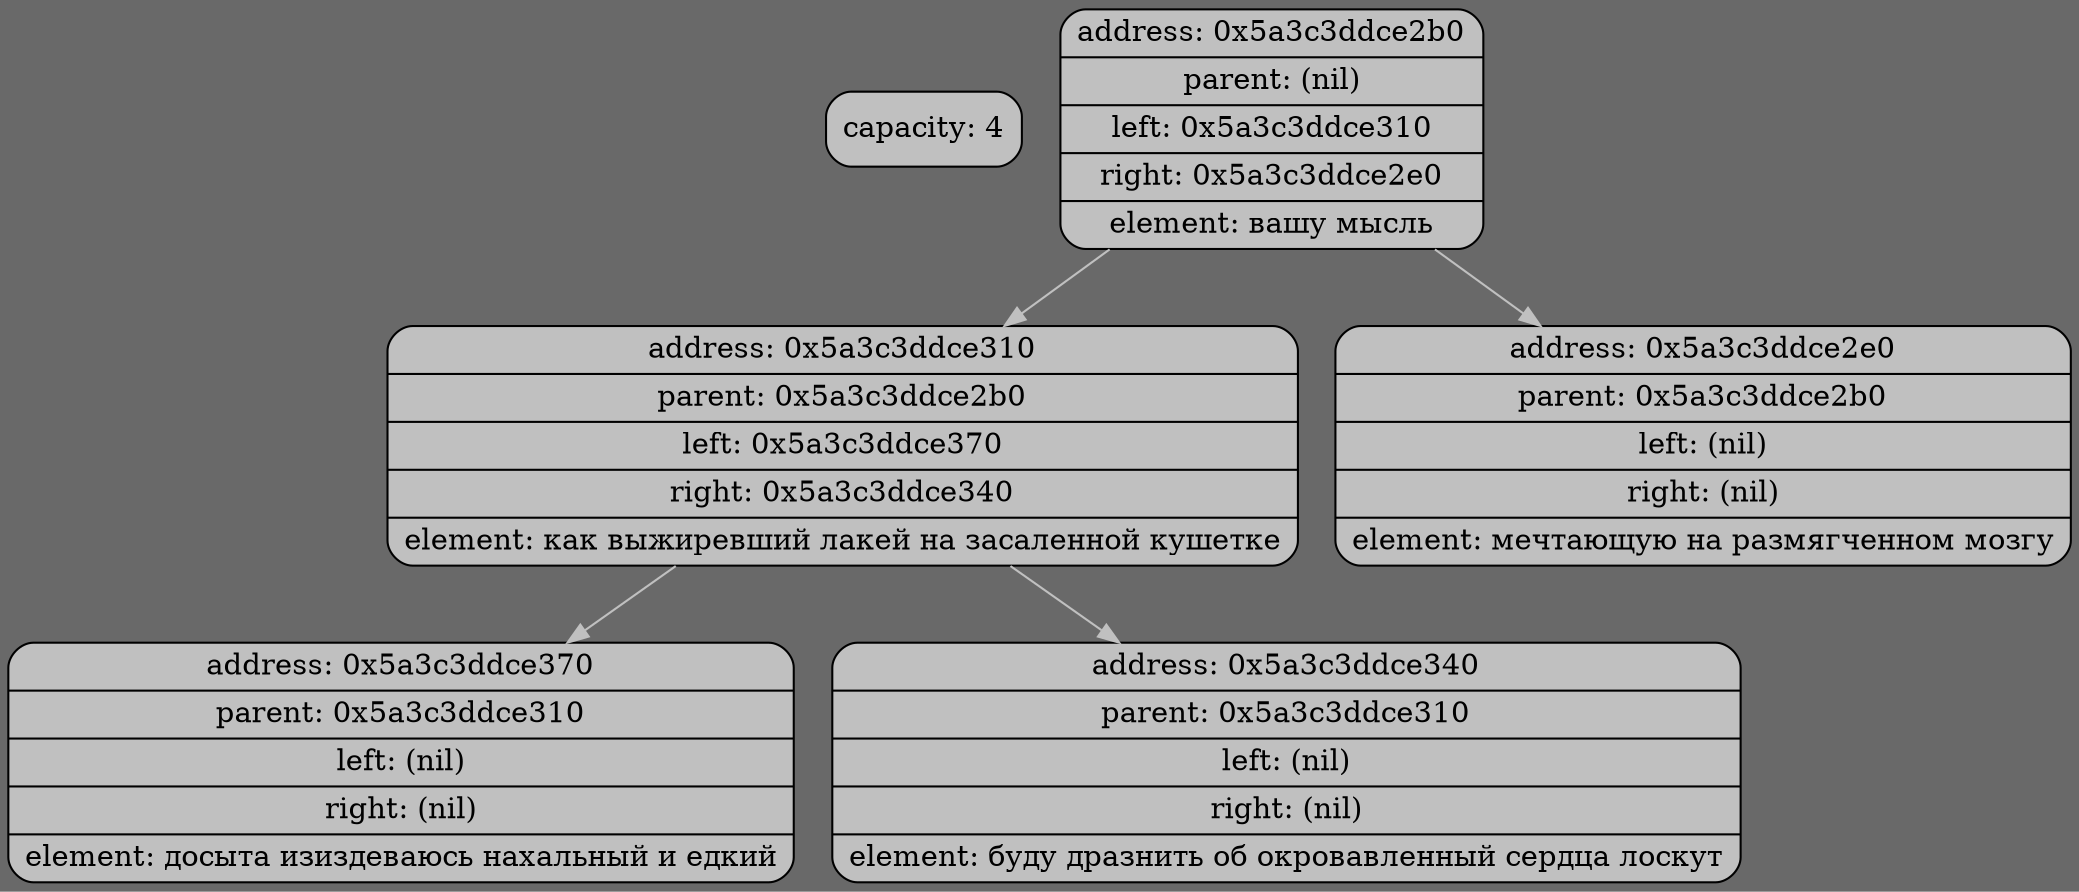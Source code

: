 digraph {bgcolor="#696969" rankdir = TB
Info[shape=Mrecord,style=filled,fillcolor="grey",label="capacity: 4",fontcolor = "black",fontsize = 14];

node0[shape=Mrecord, style=filled, fillcolor="grey", label=" {address: 0x5a3c3ddce2b0 | parent: (nil) | left:   0x5a3c3ddce310 | right:  0x5a3c3ddce2e0 | element: вашу мысль}"];  

node0->node1[color = "grey"];
node1[shape=Mrecord, style=filled, fillcolor="grey", label=" {address: 0x5a3c3ddce310 | parent: 0x5a3c3ddce2b0 | left:   0x5a3c3ddce370 | right:  0x5a3c3ddce340 | element: как выжиревший лакей на засаленной кушетке}"];  

node1->node2[color = "grey"];
node2[shape=Mrecord, style=filled, fillcolor="grey", label=" {address: 0x5a3c3ddce370 | parent: 0x5a3c3ddce310 | left:   (nil) | right:  (nil) | element: досыта изиздеваюсь нахальный и едкий}"];  

node1->node3[color = "grey"];
node3[shape=Mrecord, style=filled, fillcolor="grey", label=" {address: 0x5a3c3ddce340 | parent: 0x5a3c3ddce310 | left:   (nil) | right:  (nil) | element: буду дразнить об окровавленный сердца лоскут}"];  

node0->node4[color = "grey"];
node4[shape=Mrecord, style=filled, fillcolor="grey", label=" {address: 0x5a3c3ddce2e0 | parent: 0x5a3c3ddce2b0 | left:   (nil) | right:  (nil) | element: мечтающую на размягченном мозгу}"];  


}